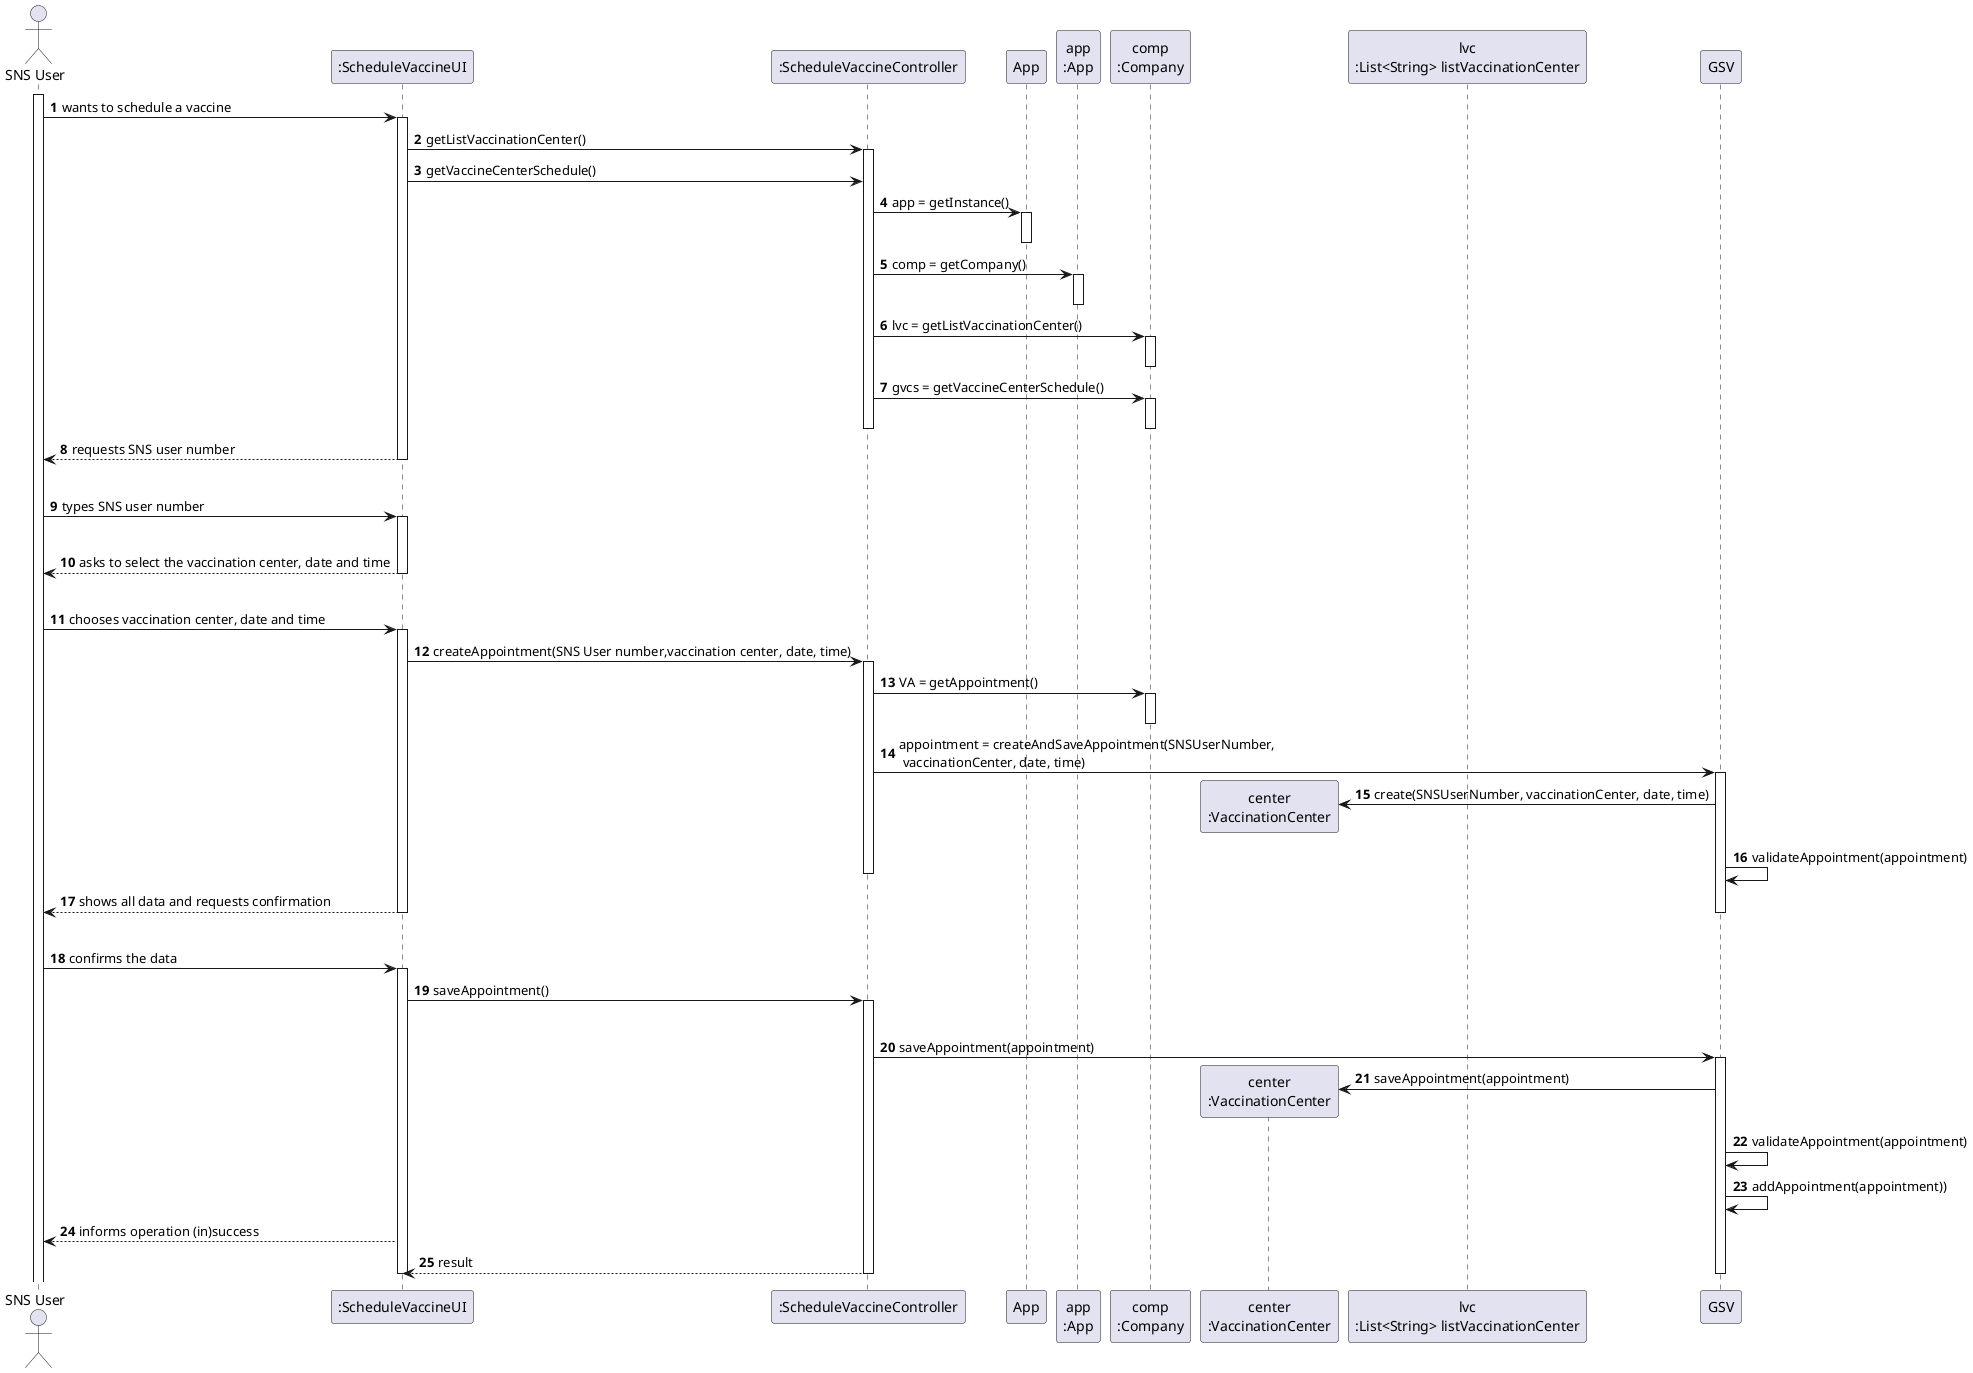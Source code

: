 @startuml
'https://plantuml.com/sequence-diagram

autonumber
'hide footbox
actor "SNS User" as USER

participant ":ScheduleVaccineUI" as UI
participant ":ScheduleVaccineController" as CTRL
participant "App" as _APP
participant "app\n:App" as APP
participant "comp\n:Company" as COMP
participant "center\n:VaccinationCenter" as VC
participant "lvc\n:List<String> listVaccinationCenter" as LVC

activate USER
USER -> UI : wants to schedule a vaccine
activate UI
UI -> CTRL : getListVaccinationCenter()
activate CTRL
UI -> CTRL : getVaccineCenterSchedule()
CTRL -> _APP : app = getInstance()
activate _APP
deactivate _APP
CTRL -> APP : comp = getCompany()
activate APP
deactivate APP
CTRL -> COMP : lvc = getListVaccinationCenter()
activate COMP
deactivate COMP
CTRL -> COMP : gvcs = getVaccineCenterSchedule()
activate COMP
deactivate COMP
deactivate CTRL
UI --> USER : requests SNS user number
deactivate UI
|||



USER -> UI : types SNS user number
activate UI
|||
UI --> USER : asks to select the vaccination center, date and time
deactivate UI
|||

USER -> UI : chooses vaccination center, date and time
activate UI
UI -> CTRL : createAppointment(SNS User number,vaccination center, date, time)
activate CTRL
CTRL -> COMP : VA = getAppointment()
activate COMP
deactivate COMP
CTRL -> GSV : appointment = createAndSaveAppointment(SNSUserNumber, \n vaccinationCenter, date, time)
activate GSV
GSV -> VC ** : create(SNSUserNumber, vaccinationCenter, date, time)
GSV -> GSV : validateAppointment(appointment)
deactivate CTRL
UI --> USER: shows all data and requests confirmation
deactivate GSV
deactivate CTRL
deactivate UI
|||


USER -> UI : confirms the data
activate UI
UI -> CTRL : saveAppointment()
activate CTRL
|||
CTRL -> GSV : saveAppointment(appointment)
activate GSV
GSV -> VC ** : saveAppointment(appointment)
GSV -> GSV : validateAppointment(appointment)
GSV -> GSV : addAppointment(appointment))
UI --> USER : informs operation (in)success
CTRL --> UI : result
deactivate GSV
deactivate CTRL
deactivate UI
@enduml